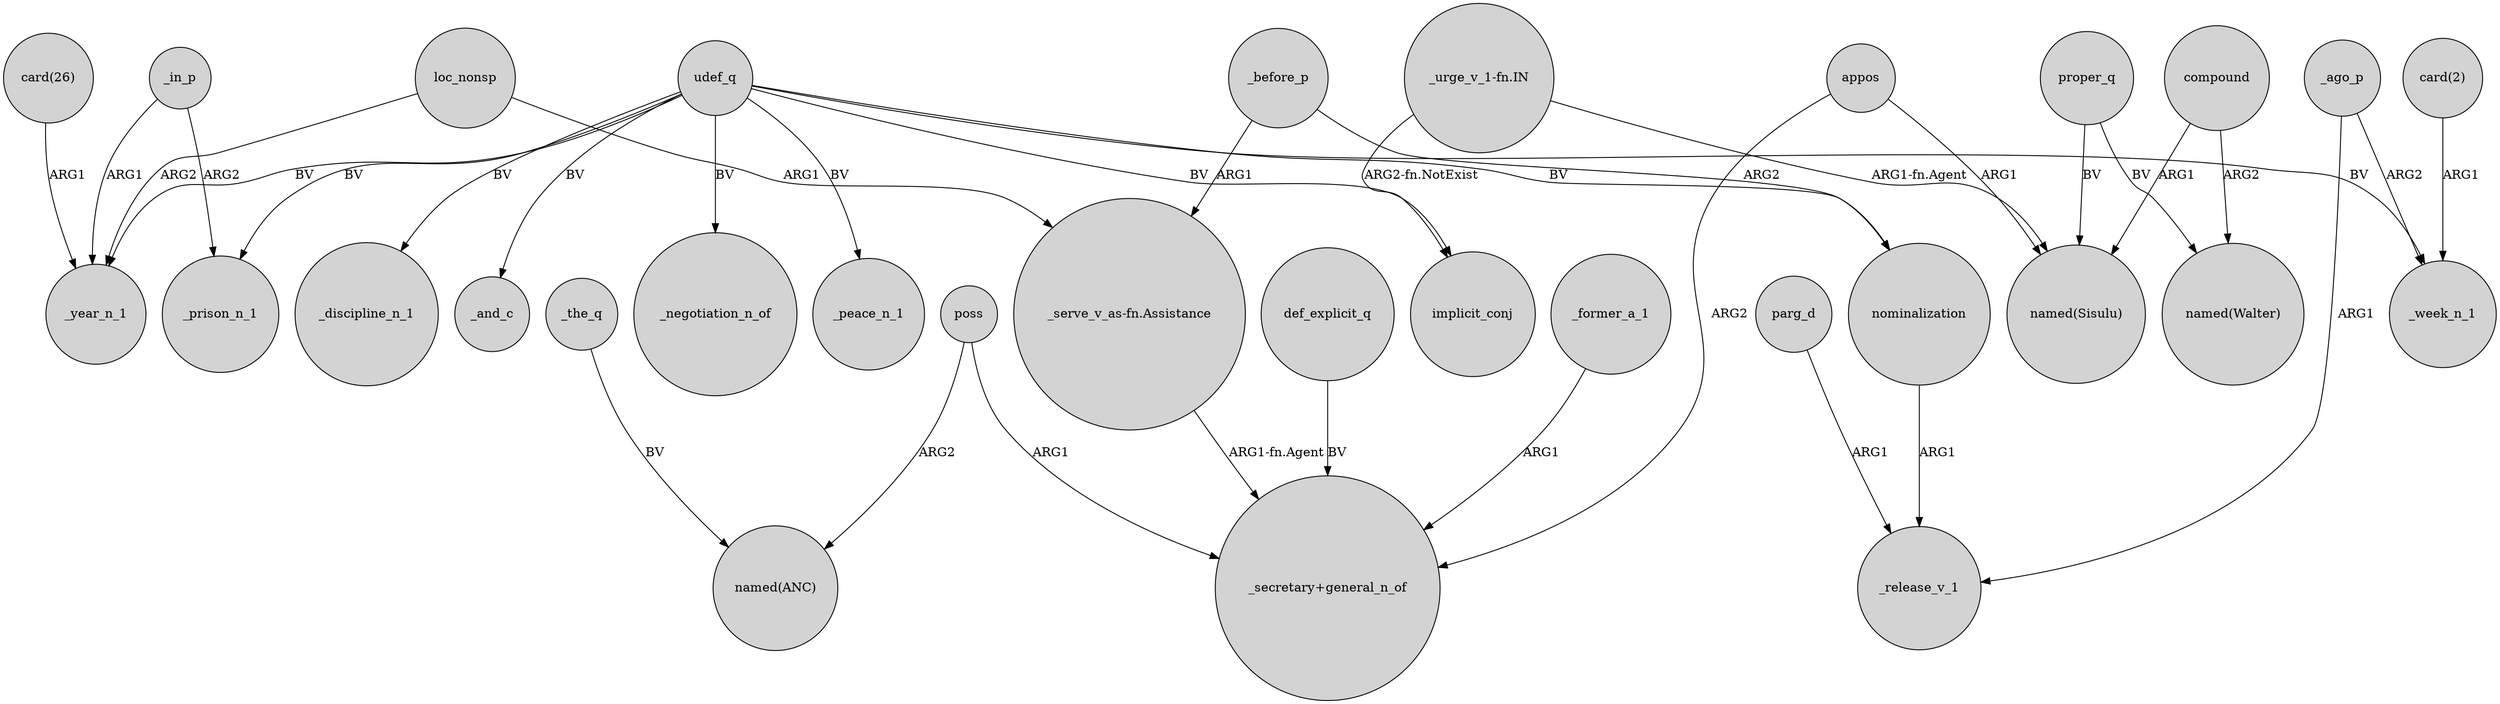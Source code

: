 digraph {
	node [shape=circle style=filled]
	udef_q -> _negotiation_n_of [label=BV]
	poss -> "_secretary+general_n_of" [label=ARG1]
	udef_q -> _peace_n_1 [label=BV]
	proper_q -> "named(Walter)" [label=BV]
	_ago_p -> _release_v_1 [label=ARG1]
	_before_p -> "_serve_v_as-fn.Assistance" [label=ARG1]
	"card(26)" -> _year_n_1 [label=ARG1]
	_in_p -> _year_n_1 [label=ARG1]
	def_explicit_q -> "_secretary+general_n_of" [label=BV]
	"_urge_v_1-fn.IN" -> "named(Sisulu)" [label="ARG1-fn.Agent"]
	"_serve_v_as-fn.Assistance" -> "_secretary+general_n_of" [label="ARG1-fn.Agent"]
	loc_nonsp -> "_serve_v_as-fn.Assistance" [label=ARG1]
	_before_p -> nominalization [label=ARG2]
	_former_a_1 -> "_secretary+general_n_of" [label=ARG1]
	"card(2)" -> _week_n_1 [label=ARG1]
	udef_q -> implicit_conj [label=BV]
	nominalization -> _release_v_1 [label=ARG1]
	udef_q -> _discipline_n_1 [label=BV]
	_in_p -> _prison_n_1 [label=ARG2]
	udef_q -> _week_n_1 [label=BV]
	parg_d -> _release_v_1 [label=ARG1]
	compound -> "named(Sisulu)" [label=ARG1]
	loc_nonsp -> _year_n_1 [label=ARG2]
	udef_q -> nominalization [label=BV]
	proper_q -> "named(Sisulu)" [label=BV]
	appos -> "named(Sisulu)" [label=ARG1]
	_ago_p -> _week_n_1 [label=ARG2]
	udef_q -> _year_n_1 [label=BV]
	poss -> "named(ANC)" [label=ARG2]
	"_urge_v_1-fn.IN" -> implicit_conj [label="ARG2-fn.NotExist"]
	_the_q -> "named(ANC)" [label=BV]
	udef_q -> _and_c [label=BV]
	appos -> "_secretary+general_n_of" [label=ARG2]
	udef_q -> _prison_n_1 [label=BV]
	compound -> "named(Walter)" [label=ARG2]
}
